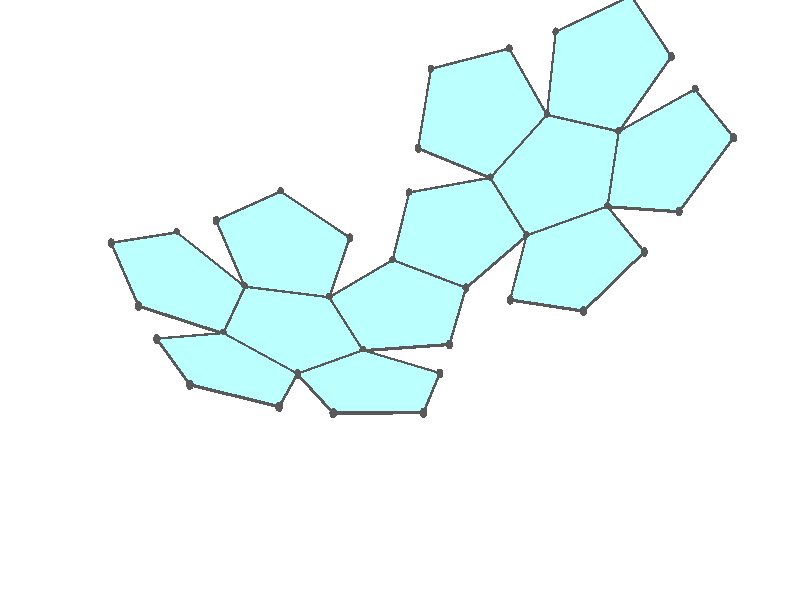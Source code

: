 #version 3.7;
global_settings{assumed_gamma 1.0}
camera{perspective location <18.750000000000000000000000, 10.825317547305481014063844, 12.499999999999996447286321> right <0.133333333333333331482962, -0.230940107675850353485814, -0.000000000000000000000000> up <-0.064951905283832905846353, -0.037499999999999998612221, 0.129903810567665811692706> direction <0.750000000000000111022302, 0.433012701892219298294151, 0.499999999999999944488849> sky <-0.433012701892219298294151, -0.249999999999999944488849, 0.866025403784438707610605> look_at <18.000000000000000000000000, 10.392304845413262270881205, 11.999999999999996447286321>}
light_source{<18.750000000000000000000000, 10.825317547305481014063844, 12.499999999999996447286321> rgb<1.0,1.0,1.0>}
background{rgb<1,1,1>}
union{union{object{union{sphere{<0.187592474085079868872938, 0.577350269189625620036566, -0.056042404848235527481393>,0.029999999999999998889777}sphere{<-0.491123473188422809965203, 0.356822089773089878850243, -0.056042404848235527481393>,0.029999999999999998889777}sphere{<-0.491123473188422865476355, -0.356822089773089767827940, -0.056042404848235527481393>,0.029999999999999998889777}sphere{<0.187592474085079730095060, -0.577350269189625620036566, -0.056042404848235527481393>,0.029999999999999998889777}sphere{<0.607061998206686048717984, -0.000000000000000148687307, -0.056042404848235527481393>,0.029999999999999998889777}} pigment{rgb<0.1,0.1,0.1>}}object{union{cylinder{<0.187592474085079868872938, 0.577350269189625620036566, -0.056042404848235527481393>,<-0.491123473188422809965203, 0.356822089773089878850243, -0.056042404848235527481393>,0.010000000000000000208167}cylinder{<-0.491123473188422809965203, 0.356822089773089878850243, -0.056042404848235527481393>,<-0.491123473188422865476355, -0.356822089773089767827940, -0.056042404848235527481393>,0.010000000000000000208167}cylinder{<-0.491123473188422865476355, -0.356822089773089767827940, -0.056042404848235527481393>,<0.187592474085079730095060, -0.577350269189625620036566, -0.056042404848235527481393>,0.010000000000000000208167}cylinder{<0.187592474085079730095060, -0.577350269189625620036566, -0.056042404848235527481393>,<0.607061998206686048717984, -0.000000000000000148687307, -0.056042404848235527481393>,0.010000000000000000208167}cylinder{<0.607061998206686048717984, -0.000000000000000148687307, -0.056042404848235527481393>,<0.187592474085079868872938, 0.577350269189625620036566, -0.056042404848235527481393>,0.010000000000000000208167}} pigment{rgb<0.1,0.1,0.1>}}object{polygon{5.000000000000000000000000,<0.187592474085079868872938, 0.577350269189625620036566, -0.056042404848235527481393>,<-0.491123473188422809965203, 0.356822089773089878850243, -0.056042404848235527481393>,<-0.491123473188422865476355, -0.356822089773089767827940, -0.056042404848235527481393>,<0.187592474085079730095060, -0.577350269189625620036566, -0.056042404848235527481393>,<0.607061998206686048717984, -0.000000000000000148687307, -0.056042404848235527481393>} pigment{rgbft<0.5,1.0,1.0,0.1,0.1>}}}union{object{union{sphere{<1.277576838533963199395771, -0.214569726443383013148036, 0.060823742495802454732789>,0.029999999999999998889777}sphere{<1.272508275695822144157887, -0.924531379531786212666589, 0.133050993688671043146954>,0.029999999999999998889777}sphere{<0.598860891260459604623634, -1.148742085406098123456786, 0.060823742495802420038320>,0.029999999999999998889777}sphere{<0.187592474085079508050455, -0.577350269189625620036566, -0.056042404848235360947939>,0.029999999999999998889777}sphere{<0.607061998206686048717984, 0.000000000000000000000000, -0.056042404848235360947939>,0.029999999999999998889777}} pigment{rgb<0.1,0.1,0.1>}}object{union{cylinder{<1.277576838533963199395771, -0.214569726443383013148036, 0.060823742495802454732789>,<1.272508275695822144157887, -0.924531379531786212666589, 0.133050993688671043146954>,0.010000000000000000208167}cylinder{<1.272508275695822144157887, -0.924531379531786212666589, 0.133050993688671043146954>,<0.598860891260459604623634, -1.148742085406098123456786, 0.060823742495802420038320>,0.010000000000000000208167}cylinder{<0.598860891260459604623634, -1.148742085406098123456786, 0.060823742495802420038320>,<0.187592474085079508050455, -0.577350269189625620036566, -0.056042404848235360947939>,0.010000000000000000208167}cylinder{<0.187592474085079508050455, -0.577350269189625620036566, -0.056042404848235360947939>,<0.607061998206686048717984, 0.000000000000000000000000, -0.056042404848235360947939>,0.010000000000000000208167}cylinder{<0.607061998206686048717984, 0.000000000000000000000000, -0.056042404848235360947939>,<1.277576838533963199395771, -0.214569726443383013148036, 0.060823742495802454732789>,0.010000000000000000208167}} pigment{rgb<0.1,0.1,0.1>}}object{polygon{5.000000000000000000000000,<1.277576838533963199395771, -0.214569726443383013148036, 0.060823742495802454732789>,<1.272508275695822144157887, -0.924531379531786212666589, 0.133050993688671043146954>,<0.598860891260459604623634, -1.148742085406098123456786, 0.060823742495802420038320>,<0.187592474085079508050455, -0.577350269189625620036566, -0.056042404848235360947939>,<0.607061998206686048717984, 0.000000000000000000000000, -0.056042404848235360947939>} pigment{rgbft<0.5,1.0,1.0,0.1,0.1>}}}union{object{union{sphere{<1.277576838533963199395771, -0.214569726443382957636885, 0.060823742495802690655182>,0.029999999999999998889777}sphere{<1.272508275695822144157887, -0.924531379531786323688891, 0.133050993688671237435983>,0.029999999999999998889777}sphere{<1.916705362240800125661622, -1.127345191526309076124335, 0.363625680832235231854099>,0.029999999999999998889777}sphere{<2.319909620017395646129899, -0.542729367638451920541343, 0.433901423239462791237031>,0.029999999999999998889777}sphere{<1.924906469187027457934391, 0.021396893879789467135533, 0.246759533488197679851339>,0.029999999999999998889777}} pigment{rgb<0.1,0.1,0.1>}}object{union{cylinder{<1.277576838533963199395771, -0.214569726443382957636885, 0.060823742495802690655182>,<1.272508275695822144157887, -0.924531379531786323688891, 0.133050993688671237435983>,0.010000000000000000208167}cylinder{<1.272508275695822144157887, -0.924531379531786323688891, 0.133050993688671237435983>,<1.916705362240800125661622, -1.127345191526309076124335, 0.363625680832235231854099>,0.010000000000000000208167}cylinder{<1.916705362240800125661622, -1.127345191526309076124335, 0.363625680832235231854099>,<2.319909620017395646129899, -0.542729367638451920541343, 0.433901423239462791237031>,0.010000000000000000208167}cylinder{<2.319909620017395646129899, -0.542729367638451920541343, 0.433901423239462791237031>,<1.924906469187027457934391, 0.021396893879789467135533, 0.246759533488197679851339>,0.010000000000000000208167}cylinder{<1.924906469187027457934391, 0.021396893879789467135533, 0.246759533488197679851339>,<1.277576838533963199395771, -0.214569726443382957636885, 0.060823742495802690655182>,0.010000000000000000208167}} pigment{rgb<0.1,0.1,0.1>}}object{polygon{5.000000000000000000000000,<1.277576838533963199395771, -0.214569726443382957636885, 0.060823742495802690655182>,<1.272508275695822144157887, -0.924531379531786323688891, 0.133050993688671237435983>,<1.916705362240800125661622, -1.127345191526309076124335, 0.363625680832235231854099>,<2.319909620017395646129899, -0.542729367638451920541343, 0.433901423239462791237031>,<1.924906469187027457934391, 0.021396893879789467135533, 0.246759533488197679851339>} pigment{rgbft<0.5,1.0,1.0,0.1,0.1>}}}union{object{union{sphere{<1.664463520657099238064802, -1.474526301868468003419821, 0.363625680832234954298343>,0.029999999999999998889777}sphere{<1.272508275695821922113282, -0.924531379531786212666589, 0.133050993688670904369076>,0.029999999999999998889777}sphere{<0.598860891260459604623634, -1.148742085406098123456786, 0.060823742495802357588275>,0.029999999999999998889777}sphere{<0.574479156208215435697184, -1.837306844614710499286048, 0.246759533488197124739827>,0.029999999999999998889777}sphere{<1.233057799676596566484932, -2.038652563386708749249010, 0.433901423239462347147821>,0.029999999999999998889777}} pigment{rgb<0.1,0.1,0.1>}}object{union{cylinder{<1.664463520657099238064802, -1.474526301868468003419821, 0.363625680832234954298343>,<1.272508275695821922113282, -0.924531379531786212666589, 0.133050993688670904369076>,0.010000000000000000208167}cylinder{<1.272508275695821922113282, -0.924531379531786212666589, 0.133050993688670904369076>,<0.598860891260459604623634, -1.148742085406098123456786, 0.060823742495802357588275>,0.010000000000000000208167}cylinder{<0.598860891260459604623634, -1.148742085406098123456786, 0.060823742495802357588275>,<0.574479156208215435697184, -1.837306844614710499286048, 0.246759533488197124739827>,0.010000000000000000208167}cylinder{<0.574479156208215435697184, -1.837306844614710499286048, 0.246759533488197124739827>,<1.233057799676596566484932, -2.038652563386708749249010, 0.433901423239462347147821>,0.010000000000000000208167}cylinder{<1.233057799676596566484932, -2.038652563386708749249010, 0.433901423239462347147821>,<1.664463520657099238064802, -1.474526301868468003419821, 0.363625680832234954298343>,0.010000000000000000208167}} pigment{rgb<0.1,0.1,0.1>}}object{polygon{5.000000000000000000000000,<1.664463520657099238064802, -1.474526301868468003419821, 0.363625680832234954298343>,<1.272508275695821922113282, -0.924531379531786212666589, 0.133050993688670904369076>,<0.598860891260459604623634, -1.148742085406098123456786, 0.060823742495802357588275>,<0.574479156208215435697184, -1.837306844614710499286048, 0.246759533488197124739827>,<1.233057799676596566484932, -2.038652563386708749249010, 0.433901423239462347147821>} pigment{rgbft<0.5,1.0,1.0,0.1,0.1>}}}union{object{union{sphere{<-0.504256195425350162153677, -1.482699188076872953701013, 0.131099484903029805948904>,0.029999999999999998889777}sphere{<0.171274898431621080963083, -1.708278488956388674324671, 0.176483791080969842912651>,0.029999999999999998889777}sphere{<0.598860891260459382579029, -1.148742085406098345501391, 0.060823742495802357588275>,0.029999999999999998889777}sphere{<0.187592474085079452539304, -0.577350269189625731058868, -0.056042404848235430336878>,0.029999999999999998889777}sphere{<-0.494171379057515069987971, -0.783747109424602350635780, -0.012609607455936547304454>,0.029999999999999998889777}} pigment{rgb<0.1,0.1,0.1>}}object{union{cylinder{<-0.504256195425350162153677, -1.482699188076872953701013, 0.131099484903029805948904>,<0.171274898431621080963083, -1.708278488956388674324671, 0.176483791080969842912651>,0.010000000000000000208167}cylinder{<0.171274898431621080963083, -1.708278488956388674324671, 0.176483791080969842912651>,<0.598860891260459382579029, -1.148742085406098345501391, 0.060823742495802357588275>,0.010000000000000000208167}cylinder{<0.598860891260459382579029, -1.148742085406098345501391, 0.060823742495802357588275>,<0.187592474085079452539304, -0.577350269189625731058868, -0.056042404848235430336878>,0.010000000000000000208167}cylinder{<0.187592474085079452539304, -0.577350269189625731058868, -0.056042404848235430336878>,<-0.494171379057515069987971, -0.783747109424602350635780, -0.012609607455936547304454>,0.010000000000000000208167}cylinder{<-0.494171379057515069987971, -0.783747109424602350635780, -0.012609607455936547304454>,<-0.504256195425350162153677, -1.482699188076872953701013, 0.131099484903029805948904>,0.010000000000000000208167}} pigment{rgb<0.1,0.1,0.1>}}object{polygon{5.000000000000000000000000,<-0.504256195425350162153677, -1.482699188076872953701013, 0.131099484903029805948904>,<0.171274898431621080963083, -1.708278488956388674324671, 0.176483791080969842912651>,<0.598860891260459382579029, -1.148742085406098345501391, 0.060823742495802357588275>,<0.187592474085079452539304, -0.577350269189625731058868, -0.056042404848235430336878>,<-0.494171379057515069987971, -0.783747109424602350635780, -0.012609607455936547304454>} pigment{rgbft<0.5,1.0,1.0,0.1,0.1>}}}union{object{union{sphere{<1.277576838533962977351166, -0.214569726443382902125734, 0.060823742495802357588275>,0.029999999999999998889777}sphere{<1.677596242894026090652915, 0.364994975981494607086830, 0.176483791080969898423803>,0.029999999999999998889777}sphere{<1.254306990620756234733335, 0.937755387203170198695545, 0.131099484903029805948904>,0.029999999999999998889777}sphere{<0.592680441283283787612390, 0.712176086323655255228005, -0.012609607455936519548878>,0.029999999999999998889777}sphere{<0.607061998206686048717984, 0.000000000000000055511151, -0.056042404848235471970241>,0.029999999999999998889777}} pigment{rgb<0.1,0.1,0.1>}}object{union{cylinder{<1.277576838533962977351166, -0.214569726443382902125734, 0.060823742495802357588275>,<1.677596242894026090652915, 0.364994975981494607086830, 0.176483791080969898423803>,0.010000000000000000208167}cylinder{<1.677596242894026090652915, 0.364994975981494607086830, 0.176483791080969898423803>,<1.254306990620756234733335, 0.937755387203170198695545, 0.131099484903029805948904>,0.010000000000000000208167}cylinder{<1.254306990620756234733335, 0.937755387203170198695545, 0.131099484903029805948904>,<0.592680441283283787612390, 0.712176086323655255228005, -0.012609607455936519548878>,0.010000000000000000208167}cylinder{<0.592680441283283787612390, 0.712176086323655255228005, -0.012609607455936519548878>,<0.607061998206686048717984, 0.000000000000000055511151, -0.056042404848235471970241>,0.010000000000000000208167}cylinder{<0.607061998206686048717984, 0.000000000000000055511151, -0.056042404848235471970241>,<1.277576838533962977351166, -0.214569726443382902125734, 0.060823742495802357588275>,0.010000000000000000208167}} pigment{rgb<0.1,0.1,0.1>}}object{polygon{5.000000000000000000000000,<1.277576838533962977351166, -0.214569726443382902125734, 0.060823742495802357588275>,<1.677596242894026090652915, 0.364994975981494607086830, 0.176483791080969898423803>,<1.254306990620756234733335, 0.937755387203170198695545, 0.131099484903029805948904>,<0.592680441283283787612390, 0.712176086323655255228005, -0.012609607455936519548878>,<0.607061998206686048717984, 0.000000000000000055511151, -0.056042404848235471970241>} pigment{rgbft<0.5,1.0,1.0,0.1,0.1>}}}union{object{union{sphere{<-1.159702294785644793861934, 0.577350269189625620036566, 0.060823742495801982888004>,0.029999999999999998889777}sphere{<-0.491123473188422920987506, 0.356822089773089878850243, -0.056042404848235805037149>,0.029999999999999998889777}sphere{<-0.491123473188422865476355, -0.356822089773089767827940, -0.056042404848235805037149>,0.029999999999999998889777}sphere{<-1.159702294785644571817329, -0.577350269189625620036566, 0.060823742495801955132428>,0.029999999999999998889777}sphere{<-1.572906730691080223749623, -0.000000000000000148687307, 0.133050993688670571302168>,0.029999999999999998889777}} pigment{rgb<0.1,0.1,0.1>}}object{union{cylinder{<-1.159702294785644793861934, 0.577350269189625620036566, 0.060823742495801982888004>,<-0.491123473188422920987506, 0.356822089773089878850243, -0.056042404848235805037149>,0.010000000000000000208167}cylinder{<-0.491123473188422920987506, 0.356822089773089878850243, -0.056042404848235805037149>,<-0.491123473188422865476355, -0.356822089773089767827940, -0.056042404848235805037149>,0.010000000000000000208167}cylinder{<-0.491123473188422865476355, -0.356822089773089767827940, -0.056042404848235805037149>,<-1.159702294785644571817329, -0.577350269189625620036566, 0.060823742495801955132428>,0.010000000000000000208167}cylinder{<-1.159702294785644571817329, -0.577350269189625620036566, 0.060823742495801955132428>,<-1.572906730691080223749623, -0.000000000000000148687307, 0.133050993688670571302168>,0.010000000000000000208167}cylinder{<-1.572906730691080223749623, -0.000000000000000148687307, 0.133050993688670571302168>,<-1.159702294785644793861934, 0.577350269189625620036566, 0.060823742495801982888004>,0.010000000000000000208167}} pigment{rgb<0.1,0.1,0.1>}}object{polygon{5.000000000000000000000000,<-1.159702294785644793861934, 0.577350269189625620036566, 0.060823742495801982888004>,<-0.491123473188422920987506, 0.356822089773089878850243, -0.056042404848235805037149>,<-0.491123473188422865476355, -0.356822089773089767827940, -0.056042404848235805037149>,<-1.159702294785644571817329, -0.577350269189625620036566, 0.060823742495801955132428>,<-1.572906730691080223749623, -0.000000000000000148687307, 0.133050993688670571302168>} pigment{rgbft<0.5,1.0,1.0,0.1,0.1>}}}union{object{union{sphere{<-1.159702294785645015906539, 0.577350269189625731058868, 0.060823742495801913499065>,0.029999999999999998889777}sphere{<-1.544705267487172850593424, 1.148742085406097901412181, 0.246759533488196736161768>,0.029999999999999998889777}sphere{<-2.195854626291900313361793, 0.924531379531785546532774, 0.433901423239461958569763>,0.029999999999999998889777}sphere{<-2.213284089084394778979004, 0.214569726443382347014222, 0.363625680832234565720285>,0.029999999999999998889777}sphere{<-1.572906730691080223749623, 0.000000000000000000000000, 0.133050993688670404768715>,0.029999999999999998889777}} pigment{rgb<0.1,0.1,0.1>}}object{union{cylinder{<-1.159702294785645015906539, 0.577350269189625731058868, 0.060823742495801913499065>,<-1.544705267487172850593424, 1.148742085406097901412181, 0.246759533488196736161768>,0.010000000000000000208167}cylinder{<-1.544705267487172850593424, 1.148742085406097901412181, 0.246759533488196736161768>,<-2.195854626291900313361793, 0.924531379531785546532774, 0.433901423239461958569763>,0.010000000000000000208167}cylinder{<-2.195854626291900313361793, 0.924531379531785546532774, 0.433901423239461958569763>,<-2.213284089084394778979004, 0.214569726443382347014222, 0.363625680832234565720285>,0.010000000000000000208167}cylinder{<-2.213284089084394778979004, 0.214569726443382347014222, 0.363625680832234565720285>,<-1.572906730691080223749623, 0.000000000000000000000000, 0.133050993688670404768715>,0.010000000000000000208167}cylinder{<-1.572906730691080223749623, 0.000000000000000000000000, 0.133050993688670404768715>,<-1.159702294785645015906539, 0.577350269189625731058868, 0.060823742495801913499065>,0.010000000000000000208167}} pigment{rgb<0.1,0.1,0.1>}}object{polygon{5.000000000000000000000000,<-1.159702294785645015906539, 0.577350269189625731058868, 0.060823742495801913499065>,<-1.544705267487172850593424, 1.148742085406097901412181, 0.246759533488196736161768>,<-2.195854626291900313361793, 0.924531379531785546532774, 0.433901423239461958569763>,<-2.213284089084394778979004, 0.214569726443382347014222, 0.363625680832234565720285>,<-1.572906730691080223749623, 0.000000000000000000000000, 0.133050993688670404768715>} pigment{rgbft<0.5,1.0,1.0,0.1,0.1>}}}union{object{union{sphere{<-1.159702294785645237951144, 0.577350269189625620036566, 0.060823742495801691454460>,0.029999999999999998889777}sphere{<-1.544705267487173294682634, 1.148742085406098123456786, 0.246759533488196569628315>,0.029999999999999998889777}sphere{<-1.103590417159206804598170, 1.708278488956388230235461, 0.287067310929799479612967>,0.029999999999999998889777}sphere{<-0.445963474012672111967959, 1.482699188076872953701013, 0.126043096407281396409417>,0.029999999999999998889777}sphere{<-0.480642521558385937829883, 0.783747109424603016769595, -0.013783118620992185210383>,0.029999999999999998889777}} pigment{rgb<0.1,0.1,0.1>}}object{union{cylinder{<-1.159702294785645237951144, 0.577350269189625620036566, 0.060823742495801691454460>,<-1.544705267487173294682634, 1.148742085406098123456786, 0.246759533488196569628315>,0.010000000000000000208167}cylinder{<-1.544705267487173294682634, 1.148742085406098123456786, 0.246759533488196569628315>,<-1.103590417159206804598170, 1.708278488956388230235461, 0.287067310929799479612967>,0.010000000000000000208167}cylinder{<-1.103590417159206804598170, 1.708278488956388230235461, 0.287067310929799479612967>,<-0.445963474012672111967959, 1.482699188076872953701013, 0.126043096407281396409417>,0.010000000000000000208167}cylinder{<-0.445963474012672111967959, 1.482699188076872953701013, 0.126043096407281396409417>,<-0.480642521558385937829883, 0.783747109424603016769595, -0.013783118620992185210383>,0.010000000000000000208167}cylinder{<-0.480642521558385937829883, 0.783747109424603016769595, -0.013783118620992185210383>,<-1.159702294785645237951144, 0.577350269189625620036566, 0.060823742495801691454460>,0.010000000000000000208167}} pigment{rgb<0.1,0.1,0.1>}}object{polygon{5.000000000000000000000000,<-1.159702294785645237951144, 0.577350269189625620036566, 0.060823742495801691454460>,<-1.544705267487173294682634, 1.148742085406098123456786, 0.246759533488196569628315>,<-1.103590417159206804598170, 1.708278488956388230235461, 0.287067310929799479612967>,<-0.445963474012672111967959, 1.482699188076872953701013, 0.126043096407281396409417>,<-0.480642521558385937829883, 0.783747109424603016769595, -0.013783118620992185210383>} pigment{rgbft<0.5,1.0,1.0,0.1,0.1>}}}union{object{union{sphere{<-1.488671942516473833961754, 1.837306844614710943375258, 0.425720014793016798826386>,0.029999999999999998889777}sphere{<-1.544705267487173072638029, 1.148742085406098345501391, 0.246759533488195348382988>,0.029999999999999998889777}sphere{<-2.195854626291900757451003, 0.924531379531785990621984, 0.433901423239460626302133>,0.029999999999999998889777}sphere{<-2.542253736815224041123429, 1.474526301868467781375216, 0.728521953129449784114513>,0.029999999999999998889777}sphere{<-2.105190801986640991572131, 2.038652563386708305159800, 0.723465564633701929686538>,0.029999999999999998889777}} pigment{rgb<0.1,0.1,0.1>}}object{union{cylinder{<-1.488671942516473833961754, 1.837306844614710943375258, 0.425720014793016798826386>,<-1.544705267487173072638029, 1.148742085406098345501391, 0.246759533488195348382988>,0.010000000000000000208167}cylinder{<-1.544705267487173072638029, 1.148742085406098345501391, 0.246759533488195348382988>,<-2.195854626291900757451003, 0.924531379531785990621984, 0.433901423239460626302133>,0.010000000000000000208167}cylinder{<-2.195854626291900757451003, 0.924531379531785990621984, 0.433901423239460626302133>,<-2.542253736815224041123429, 1.474526301868467781375216, 0.728521953129449784114513>,0.010000000000000000208167}cylinder{<-2.542253736815224041123429, 1.474526301868467781375216, 0.728521953129449784114513>,<-2.105190801986640991572131, 2.038652563386708305159800, 0.723465564633701929686538>,0.010000000000000000208167}cylinder{<-2.105190801986640991572131, 2.038652563386708305159800, 0.723465564633701929686538>,<-1.488671942516473833961754, 1.837306844614710943375258, 0.425720014793016798826386>,0.010000000000000000208167}} pigment{rgb<0.1,0.1,0.1>}}object{polygon{5.000000000000000000000000,<-1.488671942516473833961754, 1.837306844614710943375258, 0.425720014793016798826386>,<-1.544705267487173072638029, 1.148742085406098345501391, 0.246759533488195348382988>,<-2.195854626291900757451003, 0.924531379531785990621984, 0.433901423239460626302133>,<-2.542253736815224041123429, 1.474526301868467781375216, 0.728521953129449784114513>,<-2.105190801986640991572131, 2.038652563386708305159800, 0.723465564633701929686538>} pigment{rgbft<0.5,1.0,1.0,0.1,0.1>}}}union{object{union{sphere{<-3.175809684912974439896516, 0.542729367638450033162201, 0.910607454384967596183742>,0.029999999999999998889777}sphere{<-2.790728159555706966443722, 1.127345191526307299767495, 0.771954750521749222258450>,0.029999999999999998889777}sphere{<-2.195854626291900313361793, 0.924531379531785546532774, 0.433901423239461569991704>,0.029999999999999998889777}sphere{<-2.213284089084394778979004, 0.214569726443382347014222, 0.363625680832234010608772>,0.029999999999999998889777}sphere{<-2.818929622759614339599921, -0.021396893879790532255747, 0.658246210722222890865396>,0.029999999999999998889777}} pigment{rgb<0.1,0.1,0.1>}}object{union{cylinder{<-3.175809684912974439896516, 0.542729367638450033162201, 0.910607454384967596183742>,<-2.790728159555706966443722, 1.127345191526307299767495, 0.771954750521749222258450>,0.010000000000000000208167}cylinder{<-2.790728159555706966443722, 1.127345191526307299767495, 0.771954750521749222258450>,<-2.195854626291900313361793, 0.924531379531785546532774, 0.433901423239461569991704>,0.010000000000000000208167}cylinder{<-2.195854626291900313361793, 0.924531379531785546532774, 0.433901423239461569991704>,<-2.213284089084394778979004, 0.214569726443382347014222, 0.363625680832234010608772>,0.010000000000000000208167}cylinder{<-2.213284089084394778979004, 0.214569726443382347014222, 0.363625680832234010608772>,<-2.818929622759614339599921, -0.021396893879790532255747, 0.658246210722222890865396>,0.010000000000000000208167}cylinder{<-2.818929622759614339599921, -0.021396893879790532255747, 0.658246210722222890865396>,<-3.175809684912974439896516, 0.542729367638450033162201, 0.910607454384967596183742>,0.010000000000000000208167}} pigment{rgb<0.1,0.1,0.1>}}object{polygon{5.000000000000000000000000,<-3.175809684912974439896516, 0.542729367638450033162201, 0.910607454384967596183742>,<-2.790728159555706966443722, 1.127345191526307299767495, 0.771954750521749222258450>,<-2.195854626291900313361793, 0.924531379531785546532774, 0.433901423239461569991704>,<-2.213284089084394778979004, 0.214569726443382347014222, 0.363625680832234010608772>,<-2.818929622759614339599921, -0.021396893879790532255747, 0.658246210722222890865396>} pigment{rgbft<0.5,1.0,1.0,0.1,0.1>}}}union{object{union{sphere{<-1.551261404484719275131965, -0.712176086323655255228005, 0.173358771130273203731065>,0.029999999999999998889777}sphere{<-2.178261215584923249366511, -0.937755387203171086873965, 0.428845034743714048630636>,0.029999999999999998889777}sphere{<-2.587413735990975016676430, -0.364994975981495661798704, 0.546436451873933304312914>,0.029999999999999998889777}sphere{<-2.213284089084394778979004, 0.214569726443382347014222, 0.363625680832234454697982>,0.029999999999999998889777}sphere{<-1.572906730691080223749623, 0.000000000000000000000000, 0.133050993688670293746412>,0.029999999999999998889777}} pigment{rgb<0.1,0.1,0.1>}}object{union{cylinder{<-1.551261404484719275131965, -0.712176086323655255228005, 0.173358771130273203731065>,<-2.178261215584923249366511, -0.937755387203171086873965, 0.428845034743714048630636>,0.010000000000000000208167}cylinder{<-2.178261215584923249366511, -0.937755387203171086873965, 0.428845034743714048630636>,<-2.587413735990975016676430, -0.364994975981495661798704, 0.546436451873933304312914>,0.010000000000000000208167}cylinder{<-2.587413735990975016676430, -0.364994975981495661798704, 0.546436451873933304312914>,<-2.213284089084394778979004, 0.214569726443382347014222, 0.363625680832234454697982>,0.010000000000000000208167}cylinder{<-2.213284089084394778979004, 0.214569726443382347014222, 0.363625680832234454697982>,<-1.572906730691080223749623, 0.000000000000000000000000, 0.133050993688670293746412>,0.010000000000000000208167}cylinder{<-1.572906730691080223749623, 0.000000000000000000000000, 0.133050993688670293746412>,<-1.551261404484719275131965, -0.712176086323655255228005, 0.173358771130273203731065>,0.010000000000000000208167}} pigment{rgb<0.1,0.1,0.1>}}object{polygon{5.000000000000000000000000,<-1.551261404484719275131965, -0.712176086323655255228005, 0.173358771130273203731065>,<-2.178261215584923249366511, -0.937755387203171086873965, 0.428845034743714048630636>,<-2.587413735990975016676430, -0.364994975981495661798704, 0.546436451873933304312914>,<-2.213284089084394778979004, 0.214569726443382347014222, 0.363625680832234454697982>,<-1.572906730691080223749623, 0.000000000000000000000000, 0.133050993688670293746412>} pigment{rgbft<0.5,1.0,1.0,0.1,0.1>}}}}
